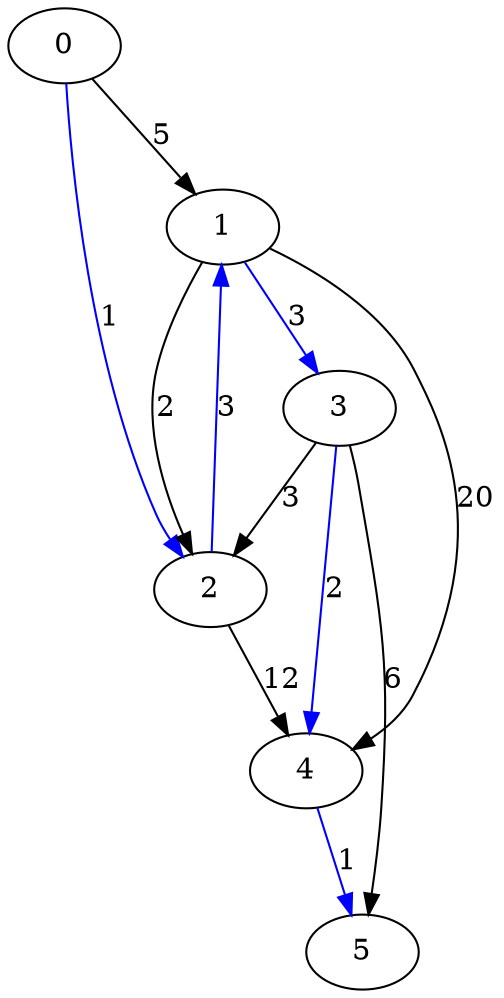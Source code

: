 digraph gtest {

    // node 0
    0 -> 1[label="5"]
    0 -> 2[label="1" color=blue]

    // node 1
    1 -> 4[label="20"]
    1 -> 3[label="3" color=blue]
    1 -> 2[label="2"]

    // node 2
    2 -> 1[label="3" color=blue]
    2 -> 4[label="12"]

    // node 3
    3 -> 2[label="3"]
    3 -> 4[label="2" color=blue]
    3 -> 5[label="6"]

    // node 4
    4 -> 5[label="1" color=blue]

    // node 5

}